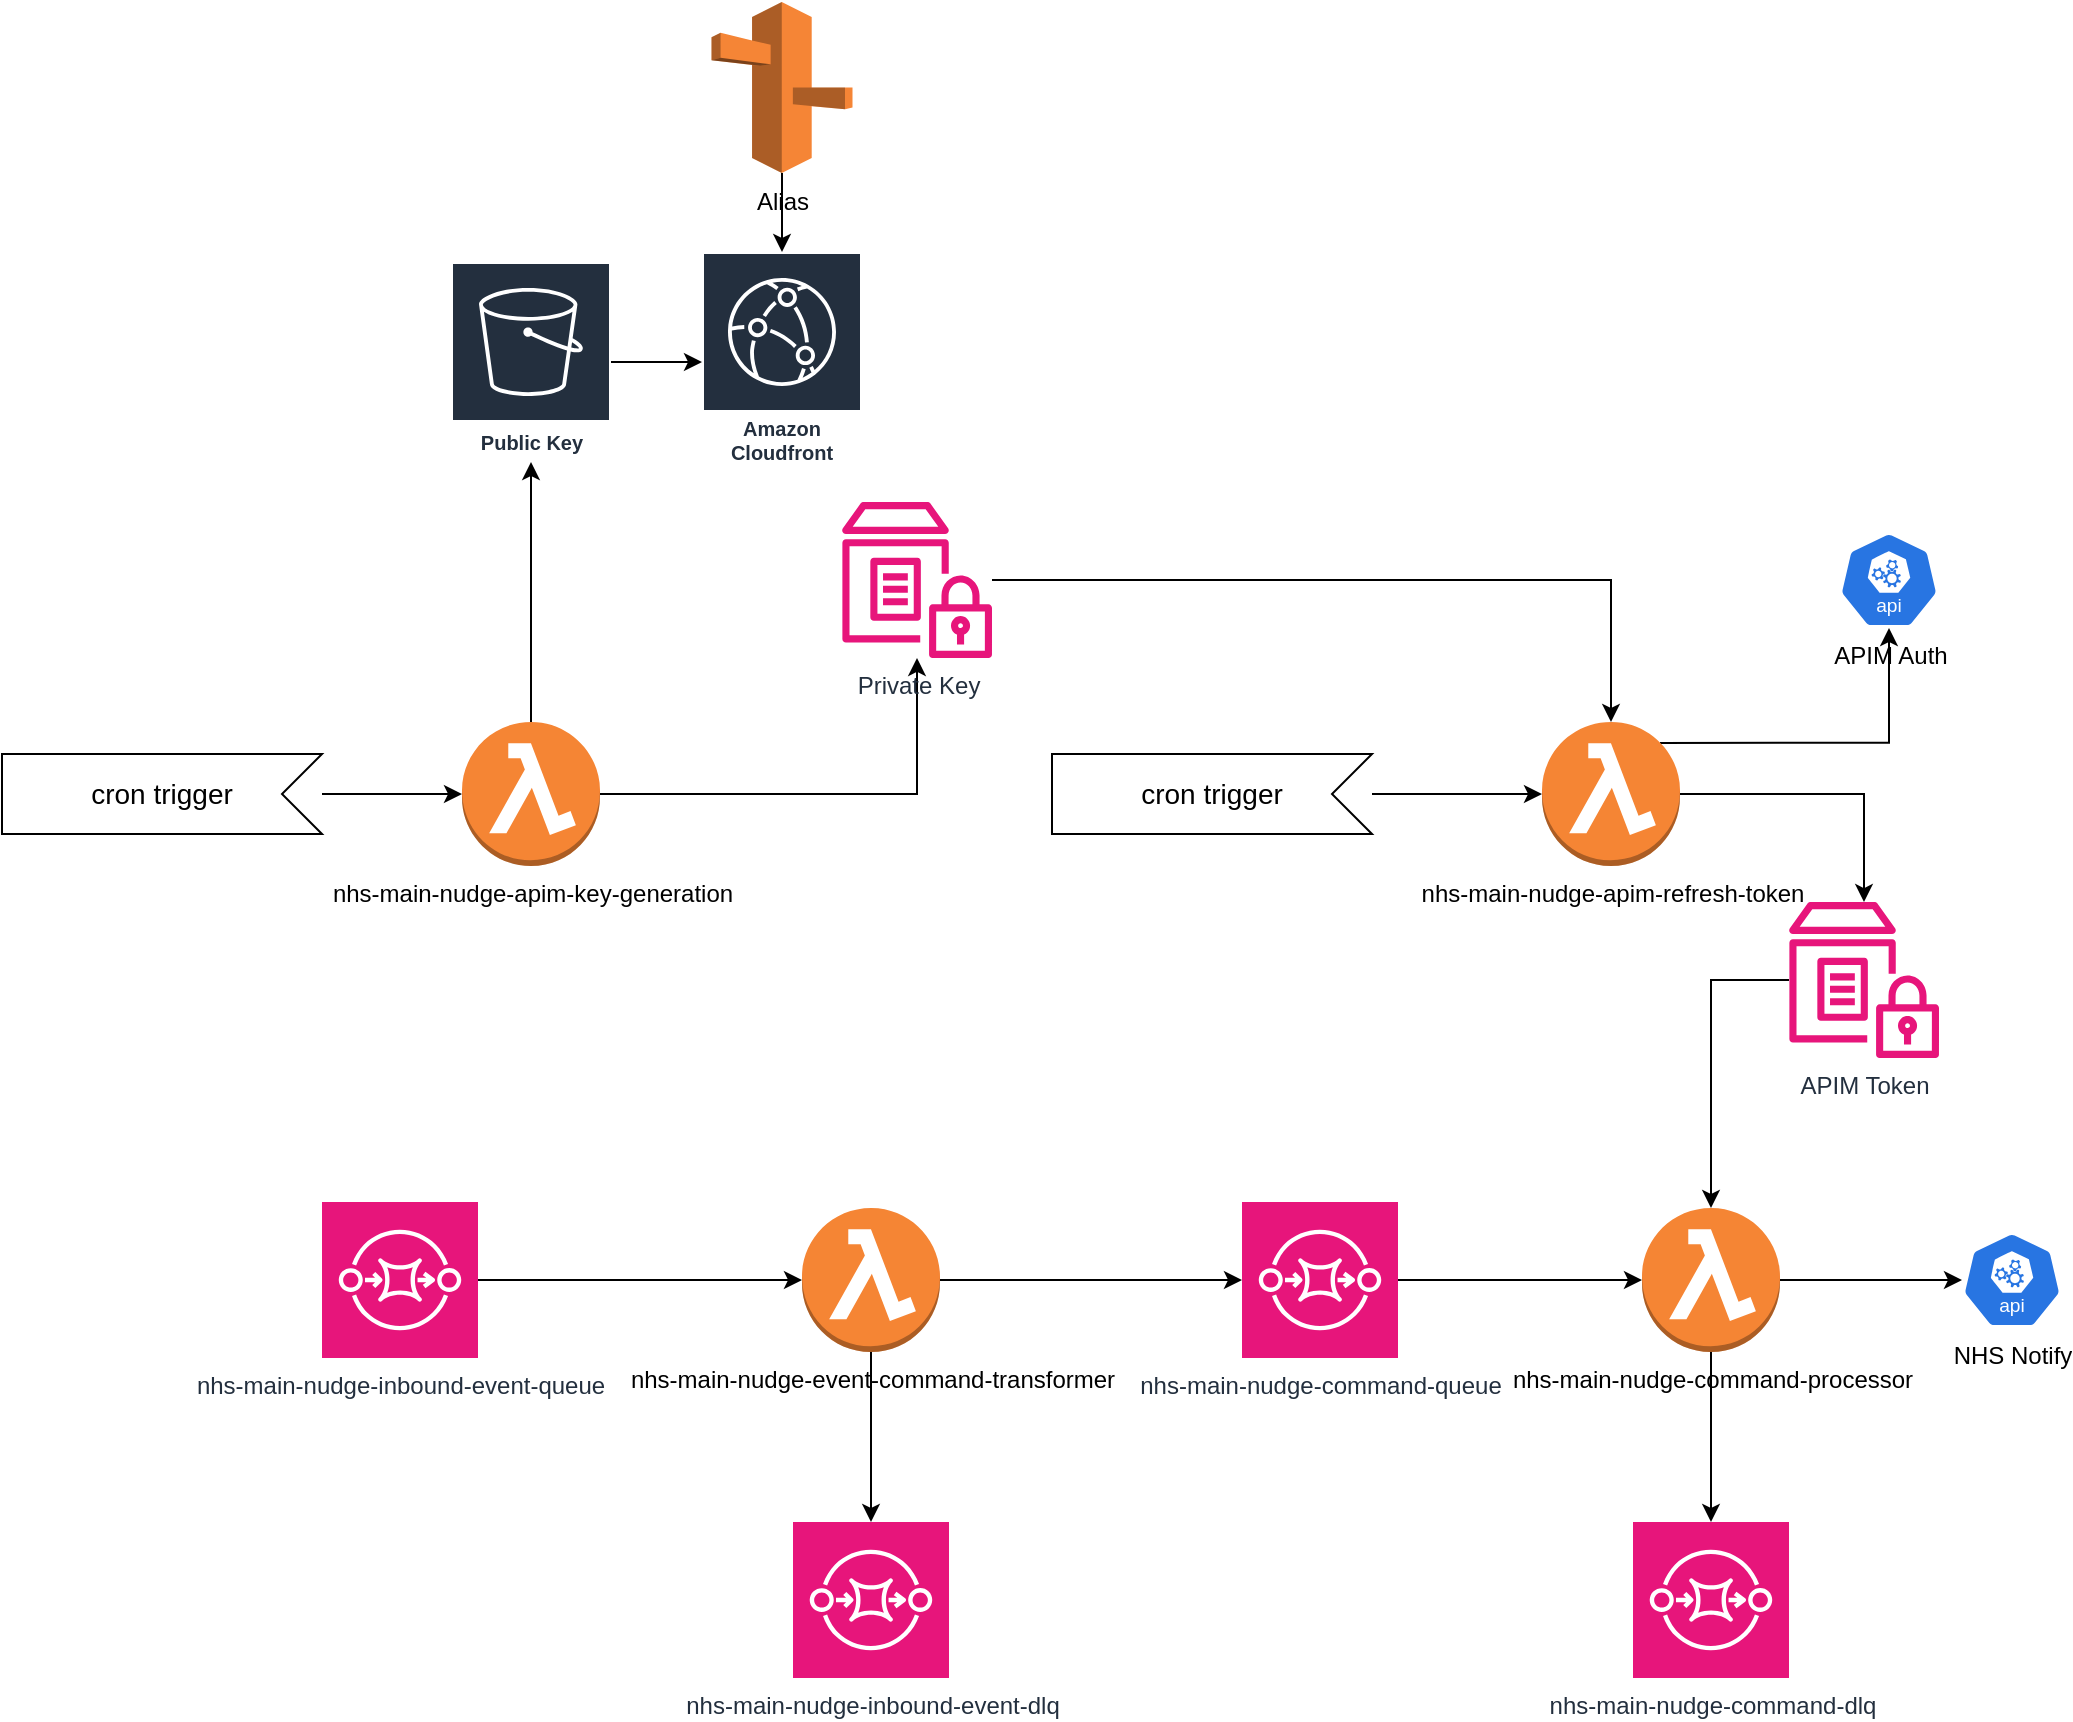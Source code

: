 <mxfile version="28.0.7">
  <diagram name="Page-1" id="K68q-duM5MQ3ddNzpvMN">
    <mxGraphModel dx="1981" dy="2084" grid="1" gridSize="10" guides="1" tooltips="1" connect="1" arrows="1" fold="1" page="1" pageScale="1" pageWidth="850" pageHeight="1100" math="0" shadow="0">
      <root>
        <mxCell id="0" />
        <mxCell id="1" parent="0" />
        <mxCell id="uAbFrbXKKTGK7Z-i2dLk-3" value="" style="edgeStyle=orthogonalEdgeStyle;rounded=0;orthogonalLoop=1;jettySize=auto;html=1;" edge="1" parent="1" source="uAbFrbXKKTGK7Z-i2dLk-1" target="uAbFrbXKKTGK7Z-i2dLk-2">
          <mxGeometry relative="1" as="geometry" />
        </mxCell>
        <mxCell id="uAbFrbXKKTGK7Z-i2dLk-1" value="nhs-main-nudge-inbound-event-queue" style="sketch=0;points=[[0,0,0],[0.25,0,0],[0.5,0,0],[0.75,0,0],[1,0,0],[0,1,0],[0.25,1,0],[0.5,1,0],[0.75,1,0],[1,1,0],[0,0.25,0],[0,0.5,0],[0,0.75,0],[1,0.25,0],[1,0.5,0],[1,0.75,0]];outlineConnect=0;fontColor=#232F3E;fillColor=#E7157B;strokeColor=#ffffff;dashed=0;verticalLabelPosition=bottom;verticalAlign=top;align=center;html=1;fontSize=12;fontStyle=0;aspect=fixed;shape=mxgraph.aws4.resourceIcon;resIcon=mxgraph.aws4.sqs;" vertex="1" parent="1">
          <mxGeometry x="-20" y="320" width="78" height="78" as="geometry" />
        </mxCell>
        <mxCell id="uAbFrbXKKTGK7Z-i2dLk-7" value="" style="edgeStyle=orthogonalEdgeStyle;rounded=0;orthogonalLoop=1;jettySize=auto;html=1;" edge="1" parent="1" source="uAbFrbXKKTGK7Z-i2dLk-2" target="uAbFrbXKKTGK7Z-i2dLk-4">
          <mxGeometry relative="1" as="geometry" />
        </mxCell>
        <mxCell id="uAbFrbXKKTGK7Z-i2dLk-12" value="" style="edgeStyle=orthogonalEdgeStyle;rounded=0;orthogonalLoop=1;jettySize=auto;html=1;" edge="1" parent="1" source="uAbFrbXKKTGK7Z-i2dLk-2" target="uAbFrbXKKTGK7Z-i2dLk-10">
          <mxGeometry relative="1" as="geometry" />
        </mxCell>
        <mxCell id="uAbFrbXKKTGK7Z-i2dLk-2" value="nhs-main-nudge-event-command-transformer" style="outlineConnect=0;dashed=0;verticalLabelPosition=bottom;verticalAlign=top;align=center;html=1;shape=mxgraph.aws3.lambda_function;fillColor=#F58534;gradientColor=none;" vertex="1" parent="1">
          <mxGeometry x="220" y="323" width="69" height="72" as="geometry" />
        </mxCell>
        <mxCell id="uAbFrbXKKTGK7Z-i2dLk-8" value="" style="edgeStyle=orthogonalEdgeStyle;rounded=0;orthogonalLoop=1;jettySize=auto;html=1;" edge="1" parent="1" source="uAbFrbXKKTGK7Z-i2dLk-4" target="uAbFrbXKKTGK7Z-i2dLk-5">
          <mxGeometry relative="1" as="geometry" />
        </mxCell>
        <mxCell id="uAbFrbXKKTGK7Z-i2dLk-4" value="nhs-main-nudge-command-queue" style="sketch=0;points=[[0,0,0],[0.25,0,0],[0.5,0,0],[0.75,0,0],[1,0,0],[0,1,0],[0.25,1,0],[0.5,1,0],[0.75,1,0],[1,1,0],[0,0.25,0],[0,0.5,0],[0,0.75,0],[1,0.25,0],[1,0.5,0],[1,0.75,0]];outlineConnect=0;fontColor=#232F3E;fillColor=#E7157B;strokeColor=#ffffff;dashed=0;verticalLabelPosition=bottom;verticalAlign=top;align=center;html=1;fontSize=12;fontStyle=0;aspect=fixed;shape=mxgraph.aws4.resourceIcon;resIcon=mxgraph.aws4.sqs;" vertex="1" parent="1">
          <mxGeometry x="440" y="320" width="78" height="78" as="geometry" />
        </mxCell>
        <mxCell id="uAbFrbXKKTGK7Z-i2dLk-9" value="" style="edgeStyle=orthogonalEdgeStyle;rounded=0;orthogonalLoop=1;jettySize=auto;html=1;" edge="1" parent="1" source="uAbFrbXKKTGK7Z-i2dLk-5" target="uAbFrbXKKTGK7Z-i2dLk-6">
          <mxGeometry relative="1" as="geometry" />
        </mxCell>
        <mxCell id="uAbFrbXKKTGK7Z-i2dLk-13" value="" style="edgeStyle=orthogonalEdgeStyle;rounded=0;orthogonalLoop=1;jettySize=auto;html=1;" edge="1" parent="1" source="uAbFrbXKKTGK7Z-i2dLk-5" target="uAbFrbXKKTGK7Z-i2dLk-11">
          <mxGeometry relative="1" as="geometry" />
        </mxCell>
        <mxCell id="uAbFrbXKKTGK7Z-i2dLk-5" value="nhs-main-nudge-command-processor" style="outlineConnect=0;dashed=0;verticalLabelPosition=bottom;verticalAlign=top;align=center;html=1;shape=mxgraph.aws3.lambda_function;fillColor=#F58534;gradientColor=none;" vertex="1" parent="1">
          <mxGeometry x="640" y="323" width="69" height="72" as="geometry" />
        </mxCell>
        <mxCell id="uAbFrbXKKTGK7Z-i2dLk-6" value="NHS Notify" style="aspect=fixed;sketch=0;html=1;dashed=0;whitespace=wrap;verticalLabelPosition=bottom;verticalAlign=top;fillColor=#2875E2;strokeColor=#ffffff;points=[[0.005,0.63,0],[0.1,0.2,0],[0.9,0.2,0],[0.5,0,0],[0.995,0.63,0],[0.72,0.99,0],[0.5,1,0],[0.28,0.99,0]];shape=mxgraph.kubernetes.icon2;kubernetesLabel=1;prIcon=api" vertex="1" parent="1">
          <mxGeometry x="800" y="335" width="50" height="48" as="geometry" />
        </mxCell>
        <mxCell id="uAbFrbXKKTGK7Z-i2dLk-10" value="nhs-main-nudge-inbound-event-dlq" style="sketch=0;points=[[0,0,0],[0.25,0,0],[0.5,0,0],[0.75,0,0],[1,0,0],[0,1,0],[0.25,1,0],[0.5,1,0],[0.75,1,0],[1,1,0],[0,0.25,0],[0,0.5,0],[0,0.75,0],[1,0.25,0],[1,0.5,0],[1,0.75,0]];outlineConnect=0;fontColor=#232F3E;fillColor=#E7157B;strokeColor=#ffffff;dashed=0;verticalLabelPosition=bottom;verticalAlign=top;align=center;html=1;fontSize=12;fontStyle=0;aspect=fixed;shape=mxgraph.aws4.resourceIcon;resIcon=mxgraph.aws4.sqs;" vertex="1" parent="1">
          <mxGeometry x="215.5" y="480" width="78" height="78" as="geometry" />
        </mxCell>
        <mxCell id="uAbFrbXKKTGK7Z-i2dLk-11" value="nhs-main-nudge-command-dlq" style="sketch=0;points=[[0,0,0],[0.25,0,0],[0.5,0,0],[0.75,0,0],[1,0,0],[0,1,0],[0.25,1,0],[0.5,1,0],[0.75,1,0],[1,1,0],[0,0.25,0],[0,0.5,0],[0,0.75,0],[1,0.25,0],[1,0.5,0],[1,0.75,0]];outlineConnect=0;fontColor=#232F3E;fillColor=#E7157B;strokeColor=#ffffff;dashed=0;verticalLabelPosition=bottom;verticalAlign=top;align=center;html=1;fontSize=12;fontStyle=0;aspect=fixed;shape=mxgraph.aws4.resourceIcon;resIcon=mxgraph.aws4.sqs;" vertex="1" parent="1">
          <mxGeometry x="635.5" y="480" width="78" height="78" as="geometry" />
        </mxCell>
        <mxCell id="uAbFrbXKKTGK7Z-i2dLk-22" style="edgeStyle=orthogonalEdgeStyle;rounded=0;orthogonalLoop=1;jettySize=auto;html=1;exitX=1;exitY=0.5;exitDx=0;exitDy=0;exitPerimeter=0;" edge="1" parent="1" source="uAbFrbXKKTGK7Z-i2dLk-14" target="uAbFrbXKKTGK7Z-i2dLk-20">
          <mxGeometry relative="1" as="geometry" />
        </mxCell>
        <mxCell id="uAbFrbXKKTGK7Z-i2dLk-24" style="edgeStyle=orthogonalEdgeStyle;rounded=0;orthogonalLoop=1;jettySize=auto;html=1;" edge="1" parent="1" source="uAbFrbXKKTGK7Z-i2dLk-14" target="uAbFrbXKKTGK7Z-i2dLk-21">
          <mxGeometry relative="1" as="geometry" />
        </mxCell>
        <mxCell id="uAbFrbXKKTGK7Z-i2dLk-14" value="nhs-main-nudge-apim-key-generation" style="outlineConnect=0;dashed=0;verticalLabelPosition=bottom;verticalAlign=top;align=center;html=1;shape=mxgraph.aws3.lambda_function;fillColor=#F58534;gradientColor=none;" vertex="1" parent="1">
          <mxGeometry x="50" y="80" width="69" height="72" as="geometry" />
        </mxCell>
        <mxCell id="uAbFrbXKKTGK7Z-i2dLk-32" style="edgeStyle=orthogonalEdgeStyle;rounded=0;orthogonalLoop=1;jettySize=auto;html=1;exitX=1;exitY=0.5;exitDx=0;exitDy=0;exitPerimeter=0;" edge="1" parent="1" source="uAbFrbXKKTGK7Z-i2dLk-15" target="uAbFrbXKKTGK7Z-i2dLk-29">
          <mxGeometry relative="1" as="geometry" />
        </mxCell>
        <mxCell id="uAbFrbXKKTGK7Z-i2dLk-35" style="edgeStyle=orthogonalEdgeStyle;rounded=0;orthogonalLoop=1;jettySize=auto;html=1;exitX=0.855;exitY=0.145;exitDx=0;exitDy=0;exitPerimeter=0;" edge="1" parent="1" source="uAbFrbXKKTGK7Z-i2dLk-15" target="uAbFrbXKKTGK7Z-i2dLk-34">
          <mxGeometry relative="1" as="geometry" />
        </mxCell>
        <mxCell id="uAbFrbXKKTGK7Z-i2dLk-15" value="nhs-main-nudge-apim-refresh-token" style="outlineConnect=0;dashed=0;verticalLabelPosition=bottom;verticalAlign=top;align=center;html=1;shape=mxgraph.aws3.lambda_function;fillColor=#F58534;gradientColor=none;" vertex="1" parent="1">
          <mxGeometry x="590" y="80" width="69" height="72" as="geometry" />
        </mxCell>
        <mxCell id="uAbFrbXKKTGK7Z-i2dLk-17" value="" style="edgeStyle=orthogonalEdgeStyle;rounded=0;orthogonalLoop=1;jettySize=auto;html=1;" edge="1" parent="1" source="uAbFrbXKKTGK7Z-i2dLk-16" target="uAbFrbXKKTGK7Z-i2dLk-14">
          <mxGeometry relative="1" as="geometry" />
        </mxCell>
        <mxCell id="uAbFrbXKKTGK7Z-i2dLk-16" value="cron trigger" style="html=1;shape=mxgraph.infographic.ribbonSimple;notch1=20;notch2=0;align=center;verticalAlign=middle;fontSize=14;fontStyle=0;flipH=1;fillColor=#FFFFFF;whiteSpace=wrap;" vertex="1" parent="1">
          <mxGeometry x="-180" y="96" width="160" height="40" as="geometry" />
        </mxCell>
        <mxCell id="uAbFrbXKKTGK7Z-i2dLk-19" value="" style="edgeStyle=orthogonalEdgeStyle;rounded=0;orthogonalLoop=1;jettySize=auto;html=1;" edge="1" parent="1" source="uAbFrbXKKTGK7Z-i2dLk-18" target="uAbFrbXKKTGK7Z-i2dLk-15">
          <mxGeometry relative="1" as="geometry" />
        </mxCell>
        <mxCell id="uAbFrbXKKTGK7Z-i2dLk-18" value="cron trigger" style="html=1;shape=mxgraph.infographic.ribbonSimple;notch1=20;notch2=0;align=center;verticalAlign=middle;fontSize=14;fontStyle=0;flipH=1;fillColor=#FFFFFF;whiteSpace=wrap;" vertex="1" parent="1">
          <mxGeometry x="345" y="96" width="160" height="40" as="geometry" />
        </mxCell>
        <mxCell id="uAbFrbXKKTGK7Z-i2dLk-20" value="Private Key" style="sketch=0;outlineConnect=0;fontColor=#232F3E;gradientColor=none;fillColor=#E7157B;strokeColor=none;dashed=0;verticalLabelPosition=bottom;verticalAlign=top;align=center;html=1;fontSize=12;fontStyle=0;aspect=fixed;pointerEvents=1;shape=mxgraph.aws4.parameter_store;" vertex="1" parent="1">
          <mxGeometry x="240" y="-30" width="75" height="78" as="geometry" />
        </mxCell>
        <mxCell id="uAbFrbXKKTGK7Z-i2dLk-26" value="" style="edgeStyle=orthogonalEdgeStyle;rounded=0;orthogonalLoop=1;jettySize=auto;html=1;" edge="1" parent="1" source="uAbFrbXKKTGK7Z-i2dLk-21" target="uAbFrbXKKTGK7Z-i2dLk-25">
          <mxGeometry relative="1" as="geometry" />
        </mxCell>
        <mxCell id="uAbFrbXKKTGK7Z-i2dLk-21" value="Public Key" style="sketch=0;outlineConnect=0;fontColor=#232F3E;gradientColor=none;strokeColor=#ffffff;fillColor=#232F3E;dashed=0;verticalLabelPosition=middle;verticalAlign=bottom;align=center;html=1;whiteSpace=wrap;fontSize=10;fontStyle=1;spacing=3;shape=mxgraph.aws4.productIcon;prIcon=mxgraph.aws4.s3;" vertex="1" parent="1">
          <mxGeometry x="44.5" y="-150" width="80" height="100" as="geometry" />
        </mxCell>
        <mxCell id="uAbFrbXKKTGK7Z-i2dLk-23" style="edgeStyle=orthogonalEdgeStyle;rounded=0;orthogonalLoop=1;jettySize=auto;html=1;entryX=0.5;entryY=0;entryDx=0;entryDy=0;entryPerimeter=0;" edge="1" parent="1" source="uAbFrbXKKTGK7Z-i2dLk-20" target="uAbFrbXKKTGK7Z-i2dLk-15">
          <mxGeometry relative="1" as="geometry" />
        </mxCell>
        <mxCell id="uAbFrbXKKTGK7Z-i2dLk-25" value="Amazon Cloudfront" style="sketch=0;outlineConnect=0;fontColor=#232F3E;gradientColor=none;strokeColor=#ffffff;fillColor=#232F3E;dashed=0;verticalLabelPosition=middle;verticalAlign=bottom;align=center;html=1;whiteSpace=wrap;fontSize=10;fontStyle=1;spacing=3;shape=mxgraph.aws4.productIcon;prIcon=mxgraph.aws4.cloudfront;" vertex="1" parent="1">
          <mxGeometry x="170" y="-155" width="80" height="110" as="geometry" />
        </mxCell>
        <mxCell id="uAbFrbXKKTGK7Z-i2dLk-28" style="edgeStyle=orthogonalEdgeStyle;rounded=0;orthogonalLoop=1;jettySize=auto;html=1;exitX=0.5;exitY=1;exitDx=0;exitDy=0;exitPerimeter=0;" edge="1" parent="1" source="uAbFrbXKKTGK7Z-i2dLk-27" target="uAbFrbXKKTGK7Z-i2dLk-25">
          <mxGeometry relative="1" as="geometry" />
        </mxCell>
        <mxCell id="uAbFrbXKKTGK7Z-i2dLk-27" value="Alias" style="outlineConnect=0;dashed=0;verticalLabelPosition=bottom;verticalAlign=top;align=center;html=1;shape=mxgraph.aws3.route_53;fillColor=#F58536;gradientColor=none;" vertex="1" parent="1">
          <mxGeometry x="174.75" y="-280" width="70.5" height="85.5" as="geometry" />
        </mxCell>
        <mxCell id="uAbFrbXKKTGK7Z-i2dLk-29" value="APIM Token" style="sketch=0;outlineConnect=0;fontColor=#232F3E;gradientColor=none;fillColor=#E7157B;strokeColor=none;dashed=0;verticalLabelPosition=bottom;verticalAlign=top;align=center;html=1;fontSize=12;fontStyle=0;aspect=fixed;pointerEvents=1;shape=mxgraph.aws4.parameter_store;" vertex="1" parent="1">
          <mxGeometry x="713.5" y="170" width="75" height="78" as="geometry" />
        </mxCell>
        <mxCell id="uAbFrbXKKTGK7Z-i2dLk-33" style="edgeStyle=orthogonalEdgeStyle;rounded=0;orthogonalLoop=1;jettySize=auto;html=1;entryX=0.5;entryY=0;entryDx=0;entryDy=0;entryPerimeter=0;" edge="1" parent="1" source="uAbFrbXKKTGK7Z-i2dLk-29" target="uAbFrbXKKTGK7Z-i2dLk-5">
          <mxGeometry relative="1" as="geometry" />
        </mxCell>
        <mxCell id="uAbFrbXKKTGK7Z-i2dLk-34" value="APIM Auth" style="aspect=fixed;sketch=0;html=1;dashed=0;whitespace=wrap;verticalLabelPosition=bottom;verticalAlign=top;fillColor=#2875E2;strokeColor=#ffffff;points=[[0.005,0.63,0],[0.1,0.2,0],[0.9,0.2,0],[0.5,0,0],[0.995,0.63,0],[0.72,0.99,0],[0.5,1,0],[0.28,0.99,0]];shape=mxgraph.kubernetes.icon2;kubernetesLabel=1;prIcon=api" vertex="1" parent="1">
          <mxGeometry x="738.5" y="-15" width="50" height="48" as="geometry" />
        </mxCell>
      </root>
    </mxGraphModel>
  </diagram>
</mxfile>
